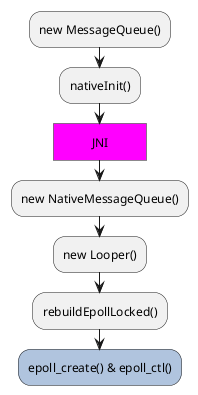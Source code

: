 @startuml
:new MessageQueue();
:nativeInit();
#Fuchsia:         JNI         ]
:new NativeMessageQueue();
:new Looper();
:rebuildEpollLocked();
#LightSteelBlue:epoll_create() & epoll_ctl();
@enduml

@startuml
:Looper.loop();
:MessageQueue.next();
:MessageQueue.nativePollOnce();
#Fuchsia:         JNI         ]
:NativeMessageQueue::pollOnce();
:Looper::pollOnce();
:Looper::pollInnter(timeoutMillis);
#LightSteelBlue:epoll_wait();
@enduml

@startuml
:Handler.sendMessage();
:Handler.enqueueMessage();
:MessageQeue.enqueueMessage();
:nativeWake();
#Fuchsia:         JNI         ]
:NativeMessageQueue::wake();
:Looper::wake();
#LightSteelBlue:write();
@enduml
